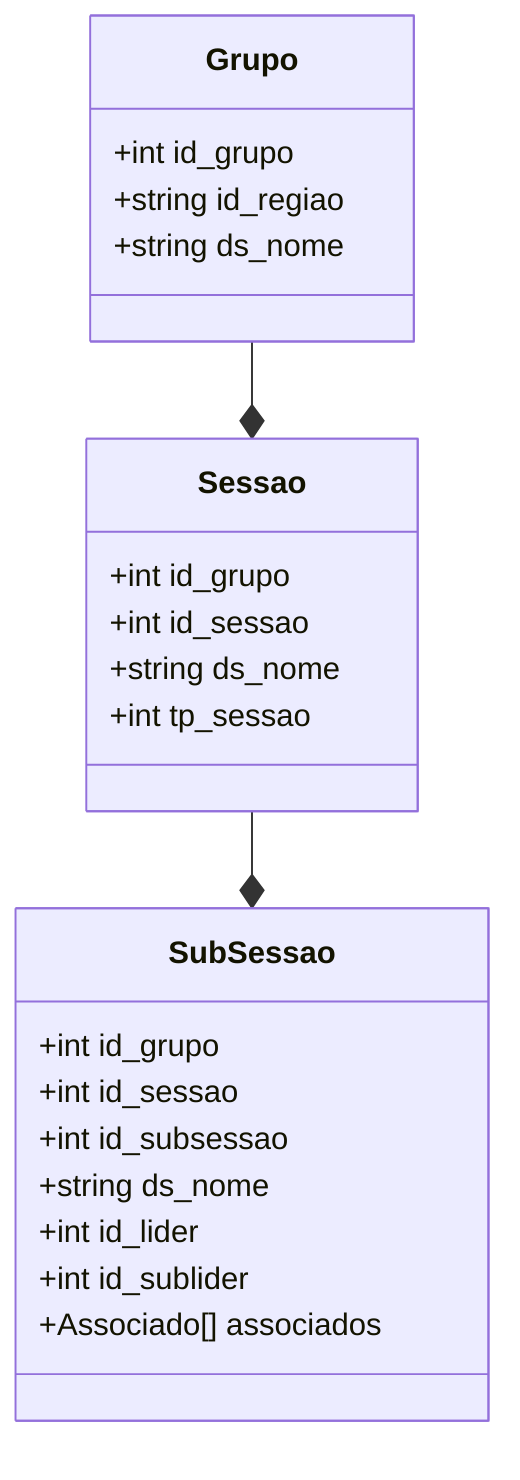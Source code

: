 classDiagram
    class Grupo
    Grupo : +int id_grupo
    Grupo : +string id_regiao
    Grupo : +string ds_nome
    class Sessao
    Sessao : +int id_grupo
    Sessao : +int id_sessao
    Sessao : +string ds_nome
    Sessao : +int tp_sessao
    class SubSessao
    SubSessao : +int id_grupo
    SubSessao : +int id_sessao
    SubSessao : +int id_subsessao
    SubSessao : +string ds_nome
    SubSessao : +int id_lider
    SubSessao : +int id_sublider
    SubSessao : +Associado[] associados    
    Grupo --* Sessao 
    Sessao --* SubSessao